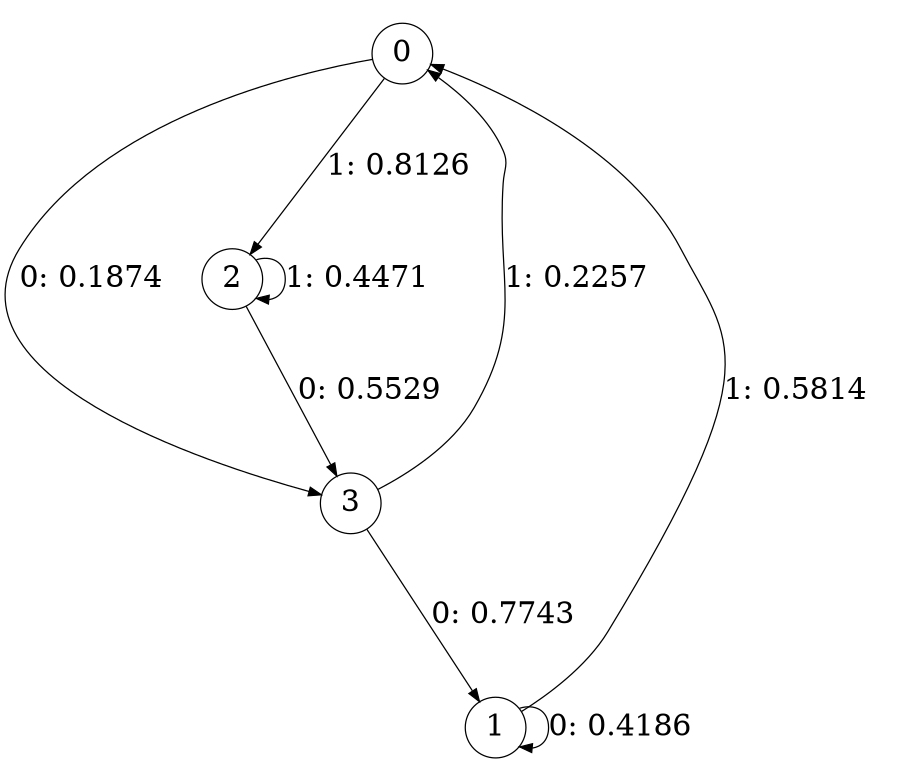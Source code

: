 digraph "ch33faceL3" {
size = "6,8.5";
ratio = "fill";
node [shape = circle];
node [fontsize = 24];
edge [fontsize = 24];
0 -> 3 [label = "0: 0.1874   "];
0 -> 2 [label = "1: 0.8126   "];
1 -> 1 [label = "0: 0.4186   "];
1 -> 0 [label = "1: 0.5814   "];
2 -> 3 [label = "0: 0.5529   "];
2 -> 2 [label = "1: 0.4471   "];
3 -> 1 [label = "0: 0.7743   "];
3 -> 0 [label = "1: 0.2257   "];
}